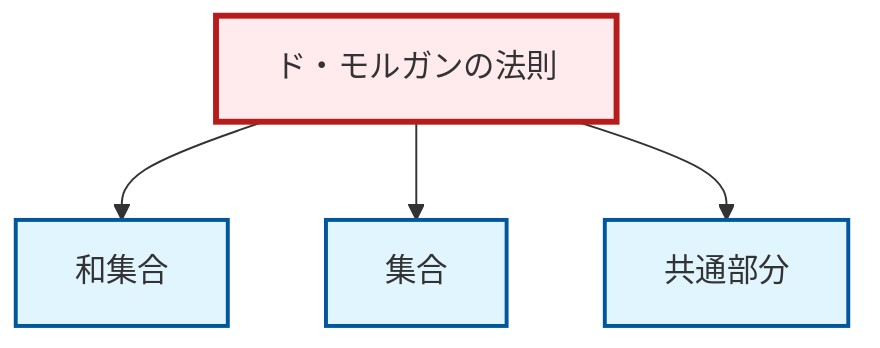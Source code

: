 graph TD
    classDef definition fill:#e1f5fe,stroke:#01579b,stroke-width:2px
    classDef theorem fill:#f3e5f5,stroke:#4a148c,stroke-width:2px
    classDef axiom fill:#fff3e0,stroke:#e65100,stroke-width:2px
    classDef example fill:#e8f5e9,stroke:#1b5e20,stroke-width:2px
    classDef current fill:#ffebee,stroke:#b71c1c,stroke-width:3px
    def-set["集合"]:::definition
    def-intersection["共通部分"]:::definition
    def-union["和集合"]:::definition
    thm-de-morgan["ド・モルガンの法則"]:::theorem
    thm-de-morgan --> def-union
    thm-de-morgan --> def-set
    thm-de-morgan --> def-intersection
    class thm-de-morgan current